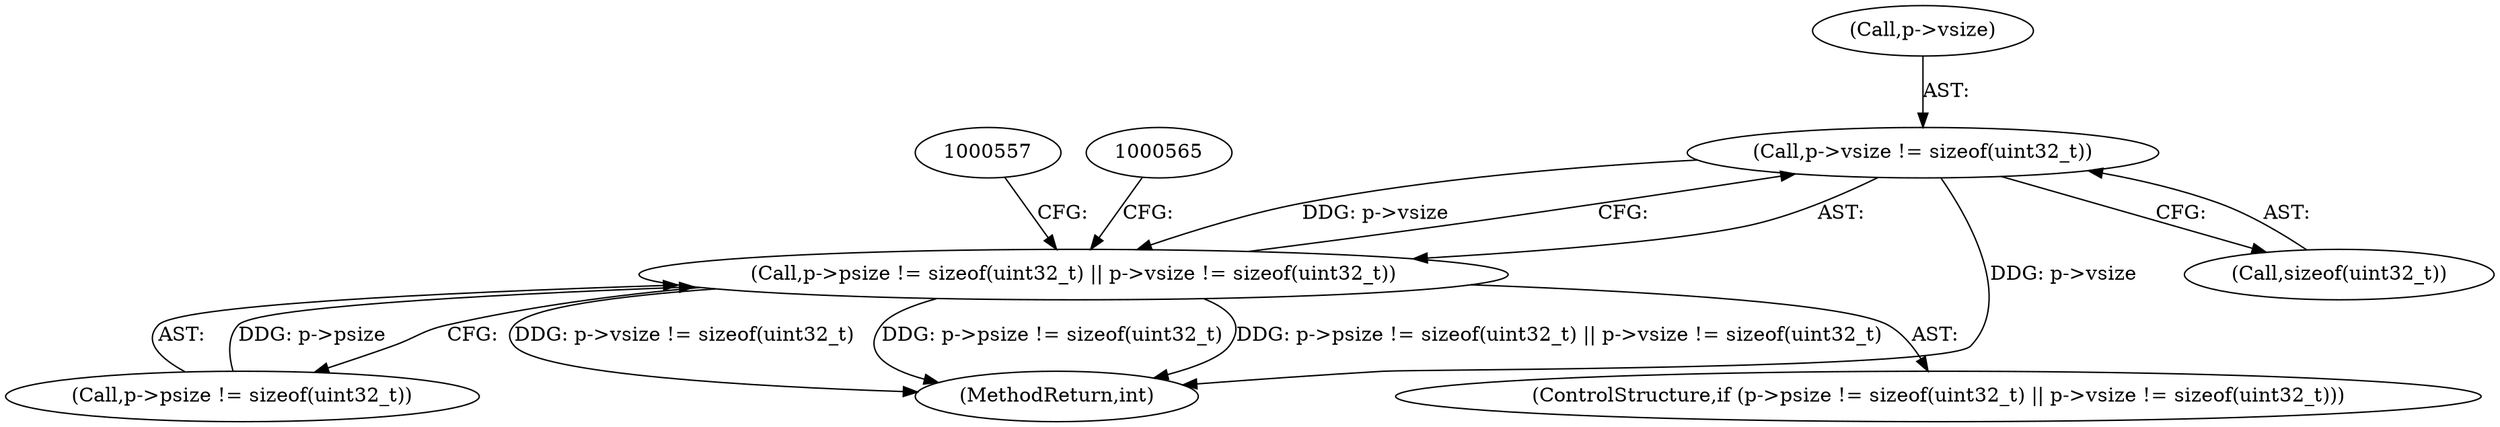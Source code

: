 digraph "0_Android_aeea52da00d210587fb3ed895de3d5f2e0264c88_11@API" {
"1000547" [label="(Call,p->vsize != sizeof(uint32_t))"];
"1000540" [label="(Call,p->psize != sizeof(uint32_t) || p->vsize != sizeof(uint32_t))"];
"1000547" [label="(Call,p->vsize != sizeof(uint32_t))"];
"1001028" [label="(MethodReturn,int)"];
"1000548" [label="(Call,p->vsize)"];
"1000551" [label="(Call,sizeof(uint32_t))"];
"1000541" [label="(Call,p->psize != sizeof(uint32_t))"];
"1000539" [label="(ControlStructure,if (p->psize != sizeof(uint32_t) || p->vsize != sizeof(uint32_t)))"];
"1000540" [label="(Call,p->psize != sizeof(uint32_t) || p->vsize != sizeof(uint32_t))"];
"1000547" -> "1000540"  [label="AST: "];
"1000547" -> "1000551"  [label="CFG: "];
"1000548" -> "1000547"  [label="AST: "];
"1000551" -> "1000547"  [label="AST: "];
"1000540" -> "1000547"  [label="CFG: "];
"1000547" -> "1001028"  [label="DDG: p->vsize"];
"1000547" -> "1000540"  [label="DDG: p->vsize"];
"1000540" -> "1000539"  [label="AST: "];
"1000540" -> "1000541"  [label="CFG: "];
"1000541" -> "1000540"  [label="AST: "];
"1000557" -> "1000540"  [label="CFG: "];
"1000565" -> "1000540"  [label="CFG: "];
"1000540" -> "1001028"  [label="DDG: p->psize != sizeof(uint32_t) || p->vsize != sizeof(uint32_t)"];
"1000540" -> "1001028"  [label="DDG: p->vsize != sizeof(uint32_t)"];
"1000540" -> "1001028"  [label="DDG: p->psize != sizeof(uint32_t)"];
"1000541" -> "1000540"  [label="DDG: p->psize"];
}
